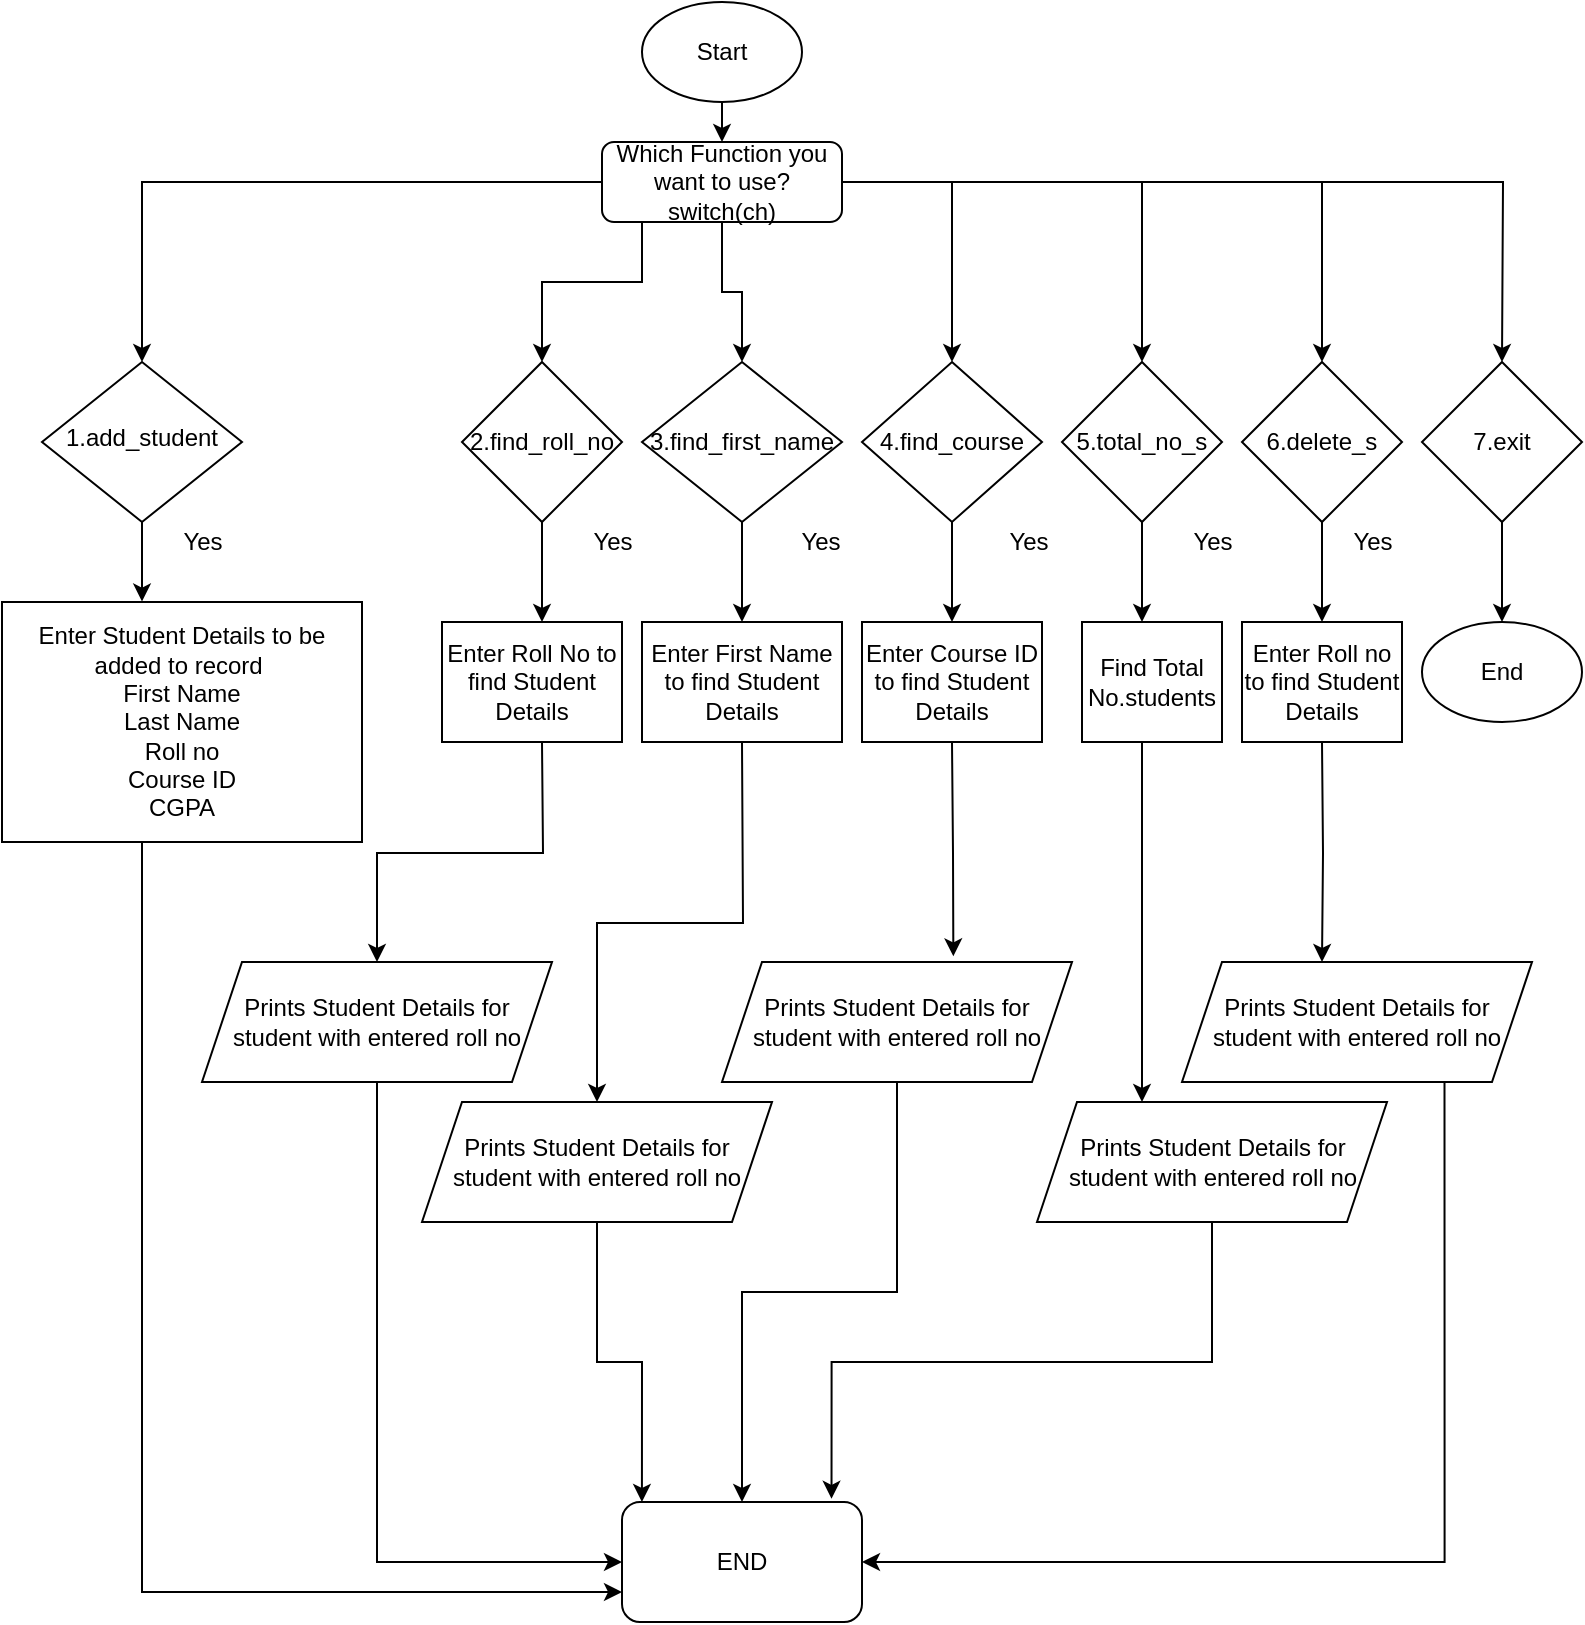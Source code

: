 <mxfile version="16.5.3" type="github">
  <diagram id="C5RBs43oDa-KdzZeNtuy" name="Page-1">
    <mxGraphModel dx="1038" dy="1716" grid="1" gridSize="10" guides="1" tooltips="1" connect="1" arrows="1" fold="1" page="1" pageScale="1" pageWidth="827" pageHeight="1169" math="0" shadow="0">
      <root>
        <mxCell id="WIyWlLk6GJQsqaUBKTNV-0" />
        <mxCell id="WIyWlLk6GJQsqaUBKTNV-1" parent="WIyWlLk6GJQsqaUBKTNV-0" />
        <mxCell id="-5GmRZpWXOFBT38EwHFt-2" style="edgeStyle=orthogonalEdgeStyle;rounded=0;orthogonalLoop=1;jettySize=auto;html=1;exitX=0;exitY=0.5;exitDx=0;exitDy=0;entryX=0.5;entryY=0;entryDx=0;entryDy=0;" edge="1" parent="WIyWlLk6GJQsqaUBKTNV-1" source="WIyWlLk6GJQsqaUBKTNV-3" target="WIyWlLk6GJQsqaUBKTNV-6">
          <mxGeometry relative="1" as="geometry" />
        </mxCell>
        <mxCell id="-5GmRZpWXOFBT38EwHFt-11" style="edgeStyle=orthogonalEdgeStyle;rounded=0;orthogonalLoop=1;jettySize=auto;html=1;entryX=0.5;entryY=0;entryDx=0;entryDy=0;" edge="1" parent="WIyWlLk6GJQsqaUBKTNV-1" source="WIyWlLk6GJQsqaUBKTNV-3" target="-5GmRZpWXOFBT38EwHFt-6">
          <mxGeometry relative="1" as="geometry">
            <Array as="points">
              <mxPoint x="340" y="120" />
              <mxPoint x="290" y="120" />
            </Array>
          </mxGeometry>
        </mxCell>
        <mxCell id="-5GmRZpWXOFBT38EwHFt-13" style="edgeStyle=orthogonalEdgeStyle;rounded=0;orthogonalLoop=1;jettySize=auto;html=1;exitX=1;exitY=0.5;exitDx=0;exitDy=0;entryX=0.5;entryY=0;entryDx=0;entryDy=0;" edge="1" parent="WIyWlLk6GJQsqaUBKTNV-1" source="WIyWlLk6GJQsqaUBKTNV-3" target="-5GmRZpWXOFBT38EwHFt-9">
          <mxGeometry relative="1" as="geometry" />
        </mxCell>
        <mxCell id="-5GmRZpWXOFBT38EwHFt-18" style="edgeStyle=orthogonalEdgeStyle;rounded=0;orthogonalLoop=1;jettySize=auto;html=1;entryX=0.5;entryY=0;entryDx=0;entryDy=0;" edge="1" parent="WIyWlLk6GJQsqaUBKTNV-1" source="WIyWlLk6GJQsqaUBKTNV-3" target="-5GmRZpWXOFBT38EwHFt-17">
          <mxGeometry relative="1" as="geometry" />
        </mxCell>
        <mxCell id="-5GmRZpWXOFBT38EwHFt-20" style="edgeStyle=orthogonalEdgeStyle;rounded=0;orthogonalLoop=1;jettySize=auto;html=1;exitX=1;exitY=0.5;exitDx=0;exitDy=0;entryX=0.5;entryY=0;entryDx=0;entryDy=0;" edge="1" parent="WIyWlLk6GJQsqaUBKTNV-1" source="WIyWlLk6GJQsqaUBKTNV-3" target="-5GmRZpWXOFBT38EwHFt-19">
          <mxGeometry relative="1" as="geometry" />
        </mxCell>
        <mxCell id="-5GmRZpWXOFBT38EwHFt-42" style="edgeStyle=orthogonalEdgeStyle;rounded=0;orthogonalLoop=1;jettySize=auto;html=1;exitX=0.5;exitY=1;exitDx=0;exitDy=0;" edge="1" parent="WIyWlLk6GJQsqaUBKTNV-1" source="WIyWlLk6GJQsqaUBKTNV-3" target="-5GmRZpWXOFBT38EwHFt-14">
          <mxGeometry relative="1" as="geometry" />
        </mxCell>
        <mxCell id="-5GmRZpWXOFBT38EwHFt-47" style="edgeStyle=orthogonalEdgeStyle;rounded=0;orthogonalLoop=1;jettySize=auto;html=1;exitX=1;exitY=0.5;exitDx=0;exitDy=0;" edge="1" parent="WIyWlLk6GJQsqaUBKTNV-1" source="WIyWlLk6GJQsqaUBKTNV-3">
          <mxGeometry relative="1" as="geometry">
            <mxPoint x="770" y="160" as="targetPoint" />
          </mxGeometry>
        </mxCell>
        <mxCell id="WIyWlLk6GJQsqaUBKTNV-3" value="Which Function you want to use?&lt;br&gt;switch(ch)" style="rounded=1;whiteSpace=wrap;html=1;fontSize=12;glass=0;strokeWidth=1;shadow=0;" parent="WIyWlLk6GJQsqaUBKTNV-1" vertex="1">
          <mxGeometry x="320" y="50" width="120" height="40" as="geometry" />
        </mxCell>
        <mxCell id="-5GmRZpWXOFBT38EwHFt-27" style="edgeStyle=orthogonalEdgeStyle;rounded=0;orthogonalLoop=1;jettySize=auto;html=1;exitX=0.5;exitY=1;exitDx=0;exitDy=0;entryX=0.35;entryY=-0.002;entryDx=0;entryDy=0;entryPerimeter=0;" edge="1" parent="WIyWlLk6GJQsqaUBKTNV-1" source="WIyWlLk6GJQsqaUBKTNV-6">
          <mxGeometry relative="1" as="geometry">
            <mxPoint x="90" y="279.76" as="targetPoint" />
          </mxGeometry>
        </mxCell>
        <mxCell id="WIyWlLk6GJQsqaUBKTNV-6" value="1.add_student" style="rhombus;whiteSpace=wrap;html=1;shadow=0;fontFamily=Helvetica;fontSize=12;align=center;strokeWidth=1;spacing=6;spacingTop=-4;" parent="WIyWlLk6GJQsqaUBKTNV-1" vertex="1">
          <mxGeometry x="40" y="160" width="100" height="80" as="geometry" />
        </mxCell>
        <mxCell id="-5GmRZpWXOFBT38EwHFt-5" value="Yes&lt;br&gt;" style="text;html=1;align=center;verticalAlign=middle;resizable=0;points=[];autosize=1;strokeColor=none;fillColor=none;" vertex="1" parent="WIyWlLk6GJQsqaUBKTNV-1">
          <mxGeometry x="105" y="240" width="30" height="20" as="geometry" />
        </mxCell>
        <mxCell id="-5GmRZpWXOFBT38EwHFt-30" value="" style="edgeStyle=orthogonalEdgeStyle;rounded=0;orthogonalLoop=1;jettySize=auto;html=1;" edge="1" parent="WIyWlLk6GJQsqaUBKTNV-1" source="-5GmRZpWXOFBT38EwHFt-6">
          <mxGeometry relative="1" as="geometry">
            <mxPoint x="290" y="290" as="targetPoint" />
          </mxGeometry>
        </mxCell>
        <mxCell id="-5GmRZpWXOFBT38EwHFt-6" value="2.find_roll_no" style="rhombus;whiteSpace=wrap;html=1;" vertex="1" parent="WIyWlLk6GJQsqaUBKTNV-1">
          <mxGeometry x="250" y="160" width="80" height="80" as="geometry" />
        </mxCell>
        <mxCell id="-5GmRZpWXOFBT38EwHFt-7" value="Yes&lt;br&gt;" style="text;html=1;align=center;verticalAlign=middle;resizable=0;points=[];autosize=1;strokeColor=none;fillColor=none;" vertex="1" parent="WIyWlLk6GJQsqaUBKTNV-1">
          <mxGeometry x="310" y="240" width="30" height="20" as="geometry" />
        </mxCell>
        <mxCell id="-5GmRZpWXOFBT38EwHFt-35" style="edgeStyle=orthogonalEdgeStyle;rounded=0;orthogonalLoop=1;jettySize=auto;html=1;exitX=0.5;exitY=1;exitDx=0;exitDy=0;entryX=0.5;entryY=0;entryDx=0;entryDy=0;" edge="1" parent="WIyWlLk6GJQsqaUBKTNV-1" source="-5GmRZpWXOFBT38EwHFt-9">
          <mxGeometry relative="1" as="geometry">
            <mxPoint x="495" y="290" as="targetPoint" />
          </mxGeometry>
        </mxCell>
        <mxCell id="-5GmRZpWXOFBT38EwHFt-9" value="4.find_course" style="rhombus;whiteSpace=wrap;html=1;" vertex="1" parent="WIyWlLk6GJQsqaUBKTNV-1">
          <mxGeometry x="450" y="160" width="90" height="80" as="geometry" />
        </mxCell>
        <mxCell id="-5GmRZpWXOFBT38EwHFt-33" style="edgeStyle=orthogonalEdgeStyle;rounded=0;orthogonalLoop=1;jettySize=auto;html=1;exitX=0.5;exitY=1;exitDx=0;exitDy=0;entryX=0.5;entryY=0;entryDx=0;entryDy=0;" edge="1" parent="WIyWlLk6GJQsqaUBKTNV-1" source="-5GmRZpWXOFBT38EwHFt-14">
          <mxGeometry relative="1" as="geometry">
            <mxPoint x="390" y="290" as="targetPoint" />
          </mxGeometry>
        </mxCell>
        <mxCell id="-5GmRZpWXOFBT38EwHFt-14" value="3.find_first_name" style="rhombus;whiteSpace=wrap;html=1;" vertex="1" parent="WIyWlLk6GJQsqaUBKTNV-1">
          <mxGeometry x="340" y="160" width="100" height="80" as="geometry" />
        </mxCell>
        <mxCell id="-5GmRZpWXOFBT38EwHFt-37" style="edgeStyle=orthogonalEdgeStyle;rounded=0;orthogonalLoop=1;jettySize=auto;html=1;exitX=0.5;exitY=1;exitDx=0;exitDy=0;entryX=0.5;entryY=0;entryDx=0;entryDy=0;" edge="1" parent="WIyWlLk6GJQsqaUBKTNV-1" source="-5GmRZpWXOFBT38EwHFt-17">
          <mxGeometry relative="1" as="geometry">
            <mxPoint x="590" y="290" as="targetPoint" />
          </mxGeometry>
        </mxCell>
        <mxCell id="-5GmRZpWXOFBT38EwHFt-17" value="5.total_no_s" style="rhombus;whiteSpace=wrap;html=1;" vertex="1" parent="WIyWlLk6GJQsqaUBKTNV-1">
          <mxGeometry x="550" y="160" width="80" height="80" as="geometry" />
        </mxCell>
        <mxCell id="-5GmRZpWXOFBT38EwHFt-41" style="edgeStyle=orthogonalEdgeStyle;rounded=0;orthogonalLoop=1;jettySize=auto;html=1;exitX=0.5;exitY=1;exitDx=0;exitDy=0;entryX=0.5;entryY=0;entryDx=0;entryDy=0;" edge="1" parent="WIyWlLk6GJQsqaUBKTNV-1" source="-5GmRZpWXOFBT38EwHFt-19">
          <mxGeometry relative="1" as="geometry">
            <mxPoint x="680" y="290" as="targetPoint" />
          </mxGeometry>
        </mxCell>
        <mxCell id="-5GmRZpWXOFBT38EwHFt-19" value="6.delete_s" style="rhombus;whiteSpace=wrap;html=1;" vertex="1" parent="WIyWlLk6GJQsqaUBKTNV-1">
          <mxGeometry x="640" y="160" width="80" height="80" as="geometry" />
        </mxCell>
        <mxCell id="-5GmRZpWXOFBT38EwHFt-21" value="Yes" style="text;html=1;align=center;verticalAlign=middle;resizable=0;points=[];autosize=1;strokeColor=none;fillColor=none;" vertex="1" parent="WIyWlLk6GJQsqaUBKTNV-1">
          <mxGeometry x="414" y="240" width="30" height="20" as="geometry" />
        </mxCell>
        <mxCell id="-5GmRZpWXOFBT38EwHFt-22" value="Yes" style="text;html=1;align=center;verticalAlign=middle;resizable=0;points=[];autosize=1;strokeColor=none;fillColor=none;" vertex="1" parent="WIyWlLk6GJQsqaUBKTNV-1">
          <mxGeometry x="517.5" y="240" width="30" height="20" as="geometry" />
        </mxCell>
        <mxCell id="-5GmRZpWXOFBT38EwHFt-23" value="Yes" style="text;html=1;align=center;verticalAlign=middle;resizable=0;points=[];autosize=1;strokeColor=none;fillColor=none;" vertex="1" parent="WIyWlLk6GJQsqaUBKTNV-1">
          <mxGeometry x="610" y="240" width="30" height="20" as="geometry" />
        </mxCell>
        <mxCell id="-5GmRZpWXOFBT38EwHFt-24" value="Yes" style="text;html=1;align=center;verticalAlign=middle;resizable=0;points=[];autosize=1;strokeColor=none;fillColor=none;" vertex="1" parent="WIyWlLk6GJQsqaUBKTNV-1">
          <mxGeometry x="690" y="240" width="30" height="20" as="geometry" />
        </mxCell>
        <mxCell id="-5GmRZpWXOFBT38EwHFt-76" style="edgeStyle=orthogonalEdgeStyle;rounded=0;orthogonalLoop=1;jettySize=auto;html=1;exitX=0.5;exitY=1;exitDx=0;exitDy=0;entryX=0;entryY=0.75;entryDx=0;entryDy=0;" edge="1" parent="WIyWlLk6GJQsqaUBKTNV-1" target="-5GmRZpWXOFBT38EwHFt-73">
          <mxGeometry relative="1" as="geometry">
            <mxPoint x="120" y="400" as="sourcePoint" />
            <Array as="points">
              <mxPoint x="90" y="400" />
              <mxPoint x="90" y="775" />
            </Array>
          </mxGeometry>
        </mxCell>
        <mxCell id="-5GmRZpWXOFBT38EwHFt-54" style="edgeStyle=orthogonalEdgeStyle;rounded=0;orthogonalLoop=1;jettySize=auto;html=1;exitX=0.5;exitY=1;exitDx=0;exitDy=0;" edge="1" parent="WIyWlLk6GJQsqaUBKTNV-1" target="-5GmRZpWXOFBT38EwHFt-52">
          <mxGeometry relative="1" as="geometry">
            <mxPoint x="290" y="350" as="sourcePoint" />
          </mxGeometry>
        </mxCell>
        <mxCell id="-5GmRZpWXOFBT38EwHFt-59" style="edgeStyle=orthogonalEdgeStyle;rounded=0;orthogonalLoop=1;jettySize=auto;html=1;exitX=0.5;exitY=1;exitDx=0;exitDy=0;entryX=0.5;entryY=0;entryDx=0;entryDy=0;" edge="1" parent="WIyWlLk6GJQsqaUBKTNV-1" target="-5GmRZpWXOFBT38EwHFt-55">
          <mxGeometry relative="1" as="geometry">
            <mxPoint x="390" y="350" as="sourcePoint" />
          </mxGeometry>
        </mxCell>
        <mxCell id="-5GmRZpWXOFBT38EwHFt-64" style="edgeStyle=orthogonalEdgeStyle;rounded=0;orthogonalLoop=1;jettySize=auto;html=1;exitX=0.5;exitY=1;exitDx=0;exitDy=0;entryX=0.661;entryY=-0.047;entryDx=0;entryDy=0;entryPerimeter=0;" edge="1" parent="WIyWlLk6GJQsqaUBKTNV-1" target="-5GmRZpWXOFBT38EwHFt-57">
          <mxGeometry relative="1" as="geometry">
            <mxPoint x="495" y="350" as="sourcePoint" />
          </mxGeometry>
        </mxCell>
        <mxCell id="-5GmRZpWXOFBT38EwHFt-62" style="edgeStyle=orthogonalEdgeStyle;rounded=0;orthogonalLoop=1;jettySize=auto;html=1;exitX=0.5;exitY=1;exitDx=0;exitDy=0;" edge="1" parent="WIyWlLk6GJQsqaUBKTNV-1">
          <mxGeometry relative="1" as="geometry">
            <mxPoint x="590" y="530" as="targetPoint" />
            <mxPoint x="590" y="350" as="sourcePoint" />
          </mxGeometry>
        </mxCell>
        <mxCell id="-5GmRZpWXOFBT38EwHFt-63" style="edgeStyle=orthogonalEdgeStyle;rounded=0;orthogonalLoop=1;jettySize=auto;html=1;exitX=0.5;exitY=1;exitDx=0;exitDy=0;entryX=0.4;entryY=0;entryDx=0;entryDy=0;entryPerimeter=0;" edge="1" parent="WIyWlLk6GJQsqaUBKTNV-1" target="-5GmRZpWXOFBT38EwHFt-58">
          <mxGeometry relative="1" as="geometry">
            <mxPoint x="680" y="350" as="sourcePoint" />
          </mxGeometry>
        </mxCell>
        <mxCell id="-5GmRZpWXOFBT38EwHFt-44" style="edgeStyle=orthogonalEdgeStyle;rounded=0;orthogonalLoop=1;jettySize=auto;html=1;exitX=0.5;exitY=1;exitDx=0;exitDy=0;entryX=0.5;entryY=0;entryDx=0;entryDy=0;" edge="1" parent="WIyWlLk6GJQsqaUBKTNV-1" source="-5GmRZpWXOFBT38EwHFt-43" target="WIyWlLk6GJQsqaUBKTNV-3">
          <mxGeometry relative="1" as="geometry" />
        </mxCell>
        <mxCell id="-5GmRZpWXOFBT38EwHFt-43" value="Start" style="ellipse;whiteSpace=wrap;html=1;" vertex="1" parent="WIyWlLk6GJQsqaUBKTNV-1">
          <mxGeometry x="340" y="-20" width="80" height="50" as="geometry" />
        </mxCell>
        <mxCell id="-5GmRZpWXOFBT38EwHFt-51" value="" style="edgeStyle=orthogonalEdgeStyle;rounded=0;orthogonalLoop=1;jettySize=auto;html=1;" edge="1" parent="WIyWlLk6GJQsqaUBKTNV-1" source="-5GmRZpWXOFBT38EwHFt-49" target="-5GmRZpWXOFBT38EwHFt-50">
          <mxGeometry relative="1" as="geometry" />
        </mxCell>
        <mxCell id="-5GmRZpWXOFBT38EwHFt-49" value="7.exit" style="rhombus;whiteSpace=wrap;html=1;" vertex="1" parent="WIyWlLk6GJQsqaUBKTNV-1">
          <mxGeometry x="730" y="160" width="80" height="80" as="geometry" />
        </mxCell>
        <mxCell id="-5GmRZpWXOFBT38EwHFt-50" value="End" style="ellipse;whiteSpace=wrap;html=1;" vertex="1" parent="WIyWlLk6GJQsqaUBKTNV-1">
          <mxGeometry x="730" y="290" width="80" height="50" as="geometry" />
        </mxCell>
        <mxCell id="-5GmRZpWXOFBT38EwHFt-75" style="edgeStyle=orthogonalEdgeStyle;rounded=0;orthogonalLoop=1;jettySize=auto;html=1;exitX=0.5;exitY=1;exitDx=0;exitDy=0;entryX=0;entryY=0.5;entryDx=0;entryDy=0;" edge="1" parent="WIyWlLk6GJQsqaUBKTNV-1" source="-5GmRZpWXOFBT38EwHFt-52" target="-5GmRZpWXOFBT38EwHFt-73">
          <mxGeometry relative="1" as="geometry" />
        </mxCell>
        <mxCell id="-5GmRZpWXOFBT38EwHFt-52" value="Prints Student Details for student with entered roll no" style="shape=parallelogram;perimeter=parallelogramPerimeter;whiteSpace=wrap;html=1;fixedSize=1;" vertex="1" parent="WIyWlLk6GJQsqaUBKTNV-1">
          <mxGeometry x="120" y="460" width="175" height="60" as="geometry" />
        </mxCell>
        <mxCell id="-5GmRZpWXOFBT38EwHFt-69" style="edgeStyle=orthogonalEdgeStyle;rounded=0;orthogonalLoop=1;jettySize=auto;html=1;exitX=0.5;exitY=1;exitDx=0;exitDy=0;entryX=0.083;entryY=0;entryDx=0;entryDy=0;entryPerimeter=0;" edge="1" parent="WIyWlLk6GJQsqaUBKTNV-1" source="-5GmRZpWXOFBT38EwHFt-55" target="-5GmRZpWXOFBT38EwHFt-73">
          <mxGeometry relative="1" as="geometry">
            <mxPoint x="371.57" y="663.6" as="targetPoint" />
          </mxGeometry>
        </mxCell>
        <mxCell id="-5GmRZpWXOFBT38EwHFt-55" value="Prints Student Details for student with entered roll no" style="shape=parallelogram;perimeter=parallelogramPerimeter;whiteSpace=wrap;html=1;fixedSize=1;" vertex="1" parent="WIyWlLk6GJQsqaUBKTNV-1">
          <mxGeometry x="230" y="530" width="175" height="60" as="geometry" />
        </mxCell>
        <mxCell id="-5GmRZpWXOFBT38EwHFt-71" style="edgeStyle=orthogonalEdgeStyle;rounded=0;orthogonalLoop=1;jettySize=auto;html=1;exitX=0.5;exitY=1;exitDx=0;exitDy=0;entryX=0.873;entryY=-0.027;entryDx=0;entryDy=0;entryPerimeter=0;" edge="1" parent="WIyWlLk6GJQsqaUBKTNV-1" source="-5GmRZpWXOFBT38EwHFt-56" target="-5GmRZpWXOFBT38EwHFt-73">
          <mxGeometry relative="1" as="geometry">
            <mxPoint x="453.22" y="691.6" as="targetPoint" />
          </mxGeometry>
        </mxCell>
        <mxCell id="-5GmRZpWXOFBT38EwHFt-56" value="Prints Student Details for student with entered roll no" style="shape=parallelogram;perimeter=parallelogramPerimeter;whiteSpace=wrap;html=1;fixedSize=1;" vertex="1" parent="WIyWlLk6GJQsqaUBKTNV-1">
          <mxGeometry x="537.5" y="530" width="175" height="60" as="geometry" />
        </mxCell>
        <mxCell id="-5GmRZpWXOFBT38EwHFt-70" style="edgeStyle=orthogonalEdgeStyle;rounded=0;orthogonalLoop=1;jettySize=auto;html=1;exitX=0.5;exitY=1;exitDx=0;exitDy=0;entryX=0.5;entryY=0;entryDx=0;entryDy=0;" edge="1" parent="WIyWlLk6GJQsqaUBKTNV-1" source="-5GmRZpWXOFBT38EwHFt-57" target="-5GmRZpWXOFBT38EwHFt-73">
          <mxGeometry relative="1" as="geometry">
            <mxPoint x="432.981" y="671.592" as="targetPoint" />
          </mxGeometry>
        </mxCell>
        <mxCell id="-5GmRZpWXOFBT38EwHFt-57" value="Prints Student Details for student with entered roll no" style="shape=parallelogram;perimeter=parallelogramPerimeter;whiteSpace=wrap;html=1;fixedSize=1;" vertex="1" parent="WIyWlLk6GJQsqaUBKTNV-1">
          <mxGeometry x="380" y="460" width="175" height="60" as="geometry" />
        </mxCell>
        <mxCell id="-5GmRZpWXOFBT38EwHFt-74" style="edgeStyle=orthogonalEdgeStyle;rounded=0;orthogonalLoop=1;jettySize=auto;html=1;exitX=0.75;exitY=1;exitDx=0;exitDy=0;entryX=1;entryY=0.5;entryDx=0;entryDy=0;" edge="1" parent="WIyWlLk6GJQsqaUBKTNV-1" source="-5GmRZpWXOFBT38EwHFt-58" target="-5GmRZpWXOFBT38EwHFt-73">
          <mxGeometry relative="1" as="geometry" />
        </mxCell>
        <mxCell id="-5GmRZpWXOFBT38EwHFt-58" value="Prints Student Details for student with entered roll no" style="shape=parallelogram;perimeter=parallelogramPerimeter;whiteSpace=wrap;html=1;fixedSize=1;" vertex="1" parent="WIyWlLk6GJQsqaUBKTNV-1">
          <mxGeometry x="610" y="460" width="175" height="60" as="geometry" />
        </mxCell>
        <mxCell id="-5GmRZpWXOFBT38EwHFt-73" value="END" style="rounded=1;whiteSpace=wrap;html=1;" vertex="1" parent="WIyWlLk6GJQsqaUBKTNV-1">
          <mxGeometry x="330" y="730" width="120" height="60" as="geometry" />
        </mxCell>
        <mxCell id="-5GmRZpWXOFBT38EwHFt-77" value="&lt;span&gt;Enter Student Details to be added to record&amp;nbsp;&lt;/span&gt;&lt;br&gt;&lt;span&gt;First Name&lt;/span&gt;&lt;br&gt;&lt;span&gt;Last Name&lt;/span&gt;&lt;br&gt;&lt;span&gt;Roll no&lt;/span&gt;&lt;br&gt;&lt;span&gt;Course ID&lt;/span&gt;&lt;br&gt;&lt;span&gt;CGPA&lt;/span&gt;" style="rounded=0;whiteSpace=wrap;html=1;" vertex="1" parent="WIyWlLk6GJQsqaUBKTNV-1">
          <mxGeometry x="20" y="280" width="180" height="120" as="geometry" />
        </mxCell>
        <mxCell id="-5GmRZpWXOFBT38EwHFt-78" value="&lt;span&gt;Enter Roll No to find Student Details&lt;/span&gt;" style="rounded=0;whiteSpace=wrap;html=1;" vertex="1" parent="WIyWlLk6GJQsqaUBKTNV-1">
          <mxGeometry x="240" y="290" width="90" height="60" as="geometry" />
        </mxCell>
        <mxCell id="-5GmRZpWXOFBT38EwHFt-80" value="&lt;span&gt;Enter First Name to find Student Details&lt;/span&gt;" style="rounded=0;whiteSpace=wrap;html=1;" vertex="1" parent="WIyWlLk6GJQsqaUBKTNV-1">
          <mxGeometry x="340" y="290" width="100" height="60" as="geometry" />
        </mxCell>
        <mxCell id="-5GmRZpWXOFBT38EwHFt-81" value="&lt;span&gt;Enter Course ID to find Student Details&lt;/span&gt;" style="rounded=0;whiteSpace=wrap;html=1;" vertex="1" parent="WIyWlLk6GJQsqaUBKTNV-1">
          <mxGeometry x="450" y="290" width="90" height="60" as="geometry" />
        </mxCell>
        <mxCell id="-5GmRZpWXOFBT38EwHFt-82" value="&lt;span&gt;Find Total No.students&lt;/span&gt;" style="rounded=0;whiteSpace=wrap;html=1;" vertex="1" parent="WIyWlLk6GJQsqaUBKTNV-1">
          <mxGeometry x="560" y="290" width="70" height="60" as="geometry" />
        </mxCell>
        <mxCell id="-5GmRZpWXOFBT38EwHFt-83" value="&lt;span&gt;Enter Roll no to find Student Details&lt;/span&gt;" style="rounded=0;whiteSpace=wrap;html=1;" vertex="1" parent="WIyWlLk6GJQsqaUBKTNV-1">
          <mxGeometry x="640" y="290" width="80" height="60" as="geometry" />
        </mxCell>
      </root>
    </mxGraphModel>
  </diagram>
</mxfile>
